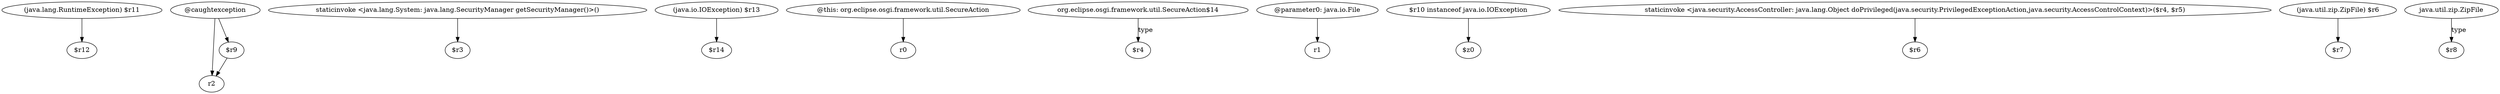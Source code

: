 digraph g {
0[label="(java.lang.RuntimeException) $r11"]
1[label="$r12"]
0->1[label=""]
2[label="@caughtexception"]
3[label="r2"]
2->3[label=""]
4[label="$r9"]
4->3[label=""]
5[label="staticinvoke <java.lang.System: java.lang.SecurityManager getSecurityManager()>()"]
6[label="$r3"]
5->6[label=""]
2->4[label=""]
7[label="(java.io.IOException) $r13"]
8[label="$r14"]
7->8[label=""]
9[label="@this: org.eclipse.osgi.framework.util.SecureAction"]
10[label="r0"]
9->10[label=""]
11[label="org.eclipse.osgi.framework.util.SecureAction$14"]
12[label="$r4"]
11->12[label="type"]
13[label="@parameter0: java.io.File"]
14[label="r1"]
13->14[label=""]
15[label="$r10 instanceof java.io.IOException"]
16[label="$z0"]
15->16[label=""]
17[label="staticinvoke <java.security.AccessController: java.lang.Object doPrivileged(java.security.PrivilegedExceptionAction,java.security.AccessControlContext)>($r4, $r5)"]
18[label="$r6"]
17->18[label=""]
19[label="(java.util.zip.ZipFile) $r6"]
20[label="$r7"]
19->20[label=""]
21[label="java.util.zip.ZipFile"]
22[label="$r8"]
21->22[label="type"]
}